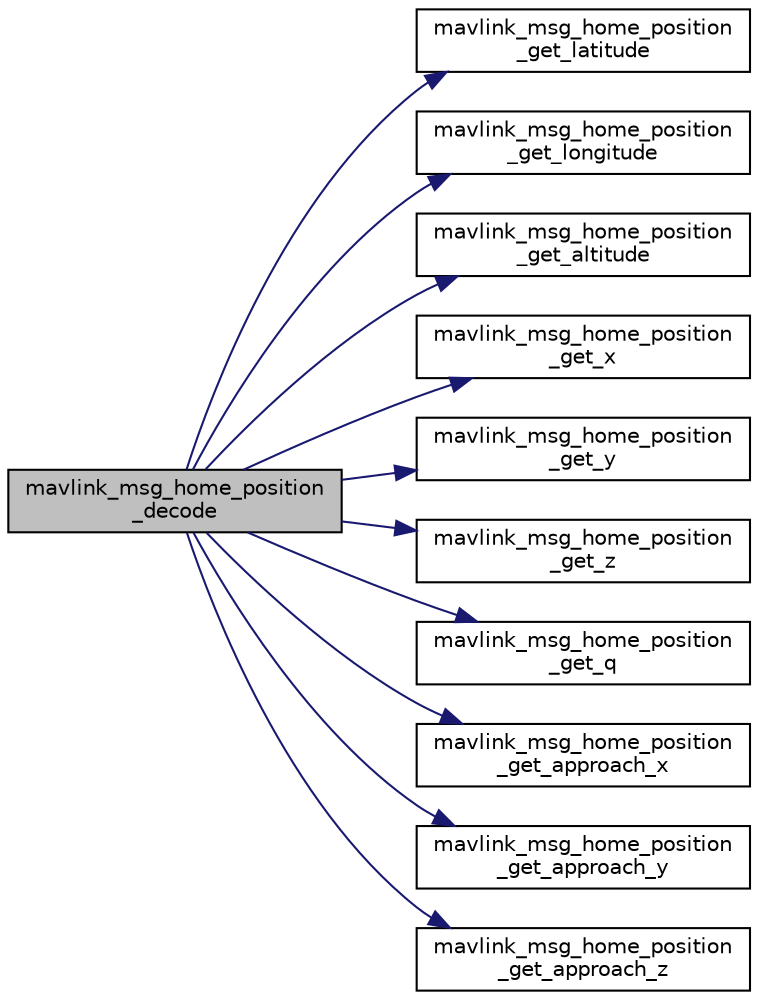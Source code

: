 digraph "mavlink_msg_home_position_decode"
{
 // INTERACTIVE_SVG=YES
  edge [fontname="Helvetica",fontsize="10",labelfontname="Helvetica",labelfontsize="10"];
  node [fontname="Helvetica",fontsize="10",shape=record];
  rankdir="LR";
  Node1 [label="mavlink_msg_home_position\l_decode",height=0.2,width=0.4,color="black", fillcolor="grey75", style="filled", fontcolor="black"];
  Node1 -> Node2 [color="midnightblue",fontsize="10",style="solid",fontname="Helvetica"];
  Node2 [label="mavlink_msg_home_position\l_get_latitude",height=0.2,width=0.4,color="black", fillcolor="white", style="filled",URL="$mavlink__msg__home__position_8h.html#a154e9898e7db5cb33a0c5f0a7652ebd0",tooltip="Send a home_position message. "];
  Node1 -> Node3 [color="midnightblue",fontsize="10",style="solid",fontname="Helvetica"];
  Node3 [label="mavlink_msg_home_position\l_get_longitude",height=0.2,width=0.4,color="black", fillcolor="white", style="filled",URL="$mavlink__msg__home__position_8h.html#aa68b45e95f825a9e95d4815a0f96b016",tooltip="Get field longitude from home_position message. "];
  Node1 -> Node4 [color="midnightblue",fontsize="10",style="solid",fontname="Helvetica"];
  Node4 [label="mavlink_msg_home_position\l_get_altitude",height=0.2,width=0.4,color="black", fillcolor="white", style="filled",URL="$mavlink__msg__home__position_8h.html#a9c7ff3c5bc41146e326c358a62a0b362",tooltip="Get field altitude from home_position message. "];
  Node1 -> Node5 [color="midnightblue",fontsize="10",style="solid",fontname="Helvetica"];
  Node5 [label="mavlink_msg_home_position\l_get_x",height=0.2,width=0.4,color="black", fillcolor="white", style="filled",URL="$mavlink__msg__home__position_8h.html#ab68a4310ffe256575413874287d582de",tooltip="Get field x from home_position message. "];
  Node1 -> Node6 [color="midnightblue",fontsize="10",style="solid",fontname="Helvetica"];
  Node6 [label="mavlink_msg_home_position\l_get_y",height=0.2,width=0.4,color="black", fillcolor="white", style="filled",URL="$mavlink__msg__home__position_8h.html#afc050a977ee2999d88994cdb7a61f7d2",tooltip="Get field y from home_position message. "];
  Node1 -> Node7 [color="midnightblue",fontsize="10",style="solid",fontname="Helvetica"];
  Node7 [label="mavlink_msg_home_position\l_get_z",height=0.2,width=0.4,color="black", fillcolor="white", style="filled",URL="$mavlink__msg__home__position_8h.html#aaa9083f7a33dac16e116db21c7c2d51b",tooltip="Get field z from home_position message. "];
  Node1 -> Node8 [color="midnightblue",fontsize="10",style="solid",fontname="Helvetica"];
  Node8 [label="mavlink_msg_home_position\l_get_q",height=0.2,width=0.4,color="black", fillcolor="white", style="filled",URL="$mavlink__msg__home__position_8h.html#affc556f9fef4fde67d9fa685de4470f4",tooltip="Get field q from home_position message. "];
  Node1 -> Node9 [color="midnightblue",fontsize="10",style="solid",fontname="Helvetica"];
  Node9 [label="mavlink_msg_home_position\l_get_approach_x",height=0.2,width=0.4,color="black", fillcolor="white", style="filled",URL="$mavlink__msg__home__position_8h.html#a7f1df8eff90da75ddc34357b1b1efe59",tooltip="Get field approach_x from home_position message. "];
  Node1 -> Node10 [color="midnightblue",fontsize="10",style="solid",fontname="Helvetica"];
  Node10 [label="mavlink_msg_home_position\l_get_approach_y",height=0.2,width=0.4,color="black", fillcolor="white", style="filled",URL="$mavlink__msg__home__position_8h.html#aa496399e8299662b08311a192c31b77e",tooltip="Get field approach_y from home_position message. "];
  Node1 -> Node11 [color="midnightblue",fontsize="10",style="solid",fontname="Helvetica"];
  Node11 [label="mavlink_msg_home_position\l_get_approach_z",height=0.2,width=0.4,color="black", fillcolor="white", style="filled",URL="$mavlink__msg__home__position_8h.html#a61fcdf5f78db063698ecf9c8c774feac",tooltip="Get field approach_z from home_position message. "];
}
